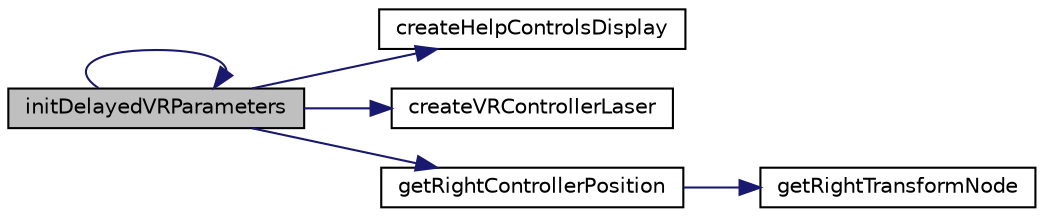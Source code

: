 digraph "initDelayedVRParameters"
{
 // LATEX_PDF_SIZE
  bgcolor="transparent";
  edge [fontname="Helvetica",fontsize="10",labelfontname="Helvetica",labelfontsize="10"];
  node [fontname="Helvetica",fontsize="10",shape=record];
  rankdir="LR";
  Node1 [label="initDelayedVRParameters",height=0.2,width=0.4,color="black", fillcolor="grey75", style="filled", fontcolor="black",tooltip=" "];
  Node1 -> Node2 [color="midnightblue",fontsize="10",style="solid",fontname="Helvetica"];
  Node2 [label="createHelpControlsDisplay",height=0.2,width=0.4,color="black",URL="$class_virtual_reality_helper_1_1_custom_v_r.html#af1c576a8e7a89bff8bdc2deb63c0e258",tooltip=" "];
  Node1 -> Node3 [color="midnightblue",fontsize="10",style="solid",fontname="Helvetica"];
  Node3 [label="createVRControllerLaser",height=0.2,width=0.4,color="black",URL="$class_virtual_reality_helper_1_1_custom_v_r.html#a2bc8c01c41775c613f9bc2e05e426b7f",tooltip=" "];
  Node1 -> Node4 [color="midnightblue",fontsize="10",style="solid",fontname="Helvetica"];
  Node4 [label="getRightControllerPosition",height=0.2,width=0.4,color="black",URL="$class_virtual_reality_helper_1_1_custom_v_r.html#ac3e1da0933022ab7160bb1fdcb310329",tooltip=" "];
  Node4 -> Node5 [color="midnightblue",fontsize="10",style="solid",fontname="Helvetica"];
  Node5 [label="getRightTransformNode",height=0.2,width=0.4,color="black",URL="$class_virtual_reality_helper_1_1_custom_v_r.html#a749fd331ca3c371ebc509102d5a36d1c",tooltip=" "];
  Node1 -> Node1 [color="midnightblue",fontsize="10",style="solid",fontname="Helvetica"];
}
